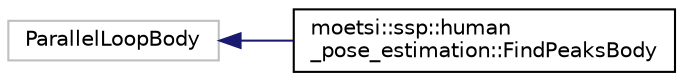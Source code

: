 digraph "Graphical Class Hierarchy"
{
 // LATEX_PDF_SIZE
  edge [fontname="Helvetica",fontsize="10",labelfontname="Helvetica",labelfontsize="10"];
  node [fontname="Helvetica",fontsize="10",shape=record];
  rankdir="LR";
  Node11 [label="ParallelLoopBody",height=0.2,width=0.4,color="grey75", fillcolor="white", style="filled",tooltip=" "];
  Node11 -> Node0 [dir="back",color="midnightblue",fontsize="10",style="solid",fontname="Helvetica"];
  Node0 [label="moetsi::ssp::human\l_pose_estimation::FindPeaksBody",height=0.2,width=0.4,color="black", fillcolor="white", style="filled",URL="$classmoetsi_1_1ssp_1_1human__pose__estimation_1_1FindPeaksBody.html",tooltip=" "];
}
